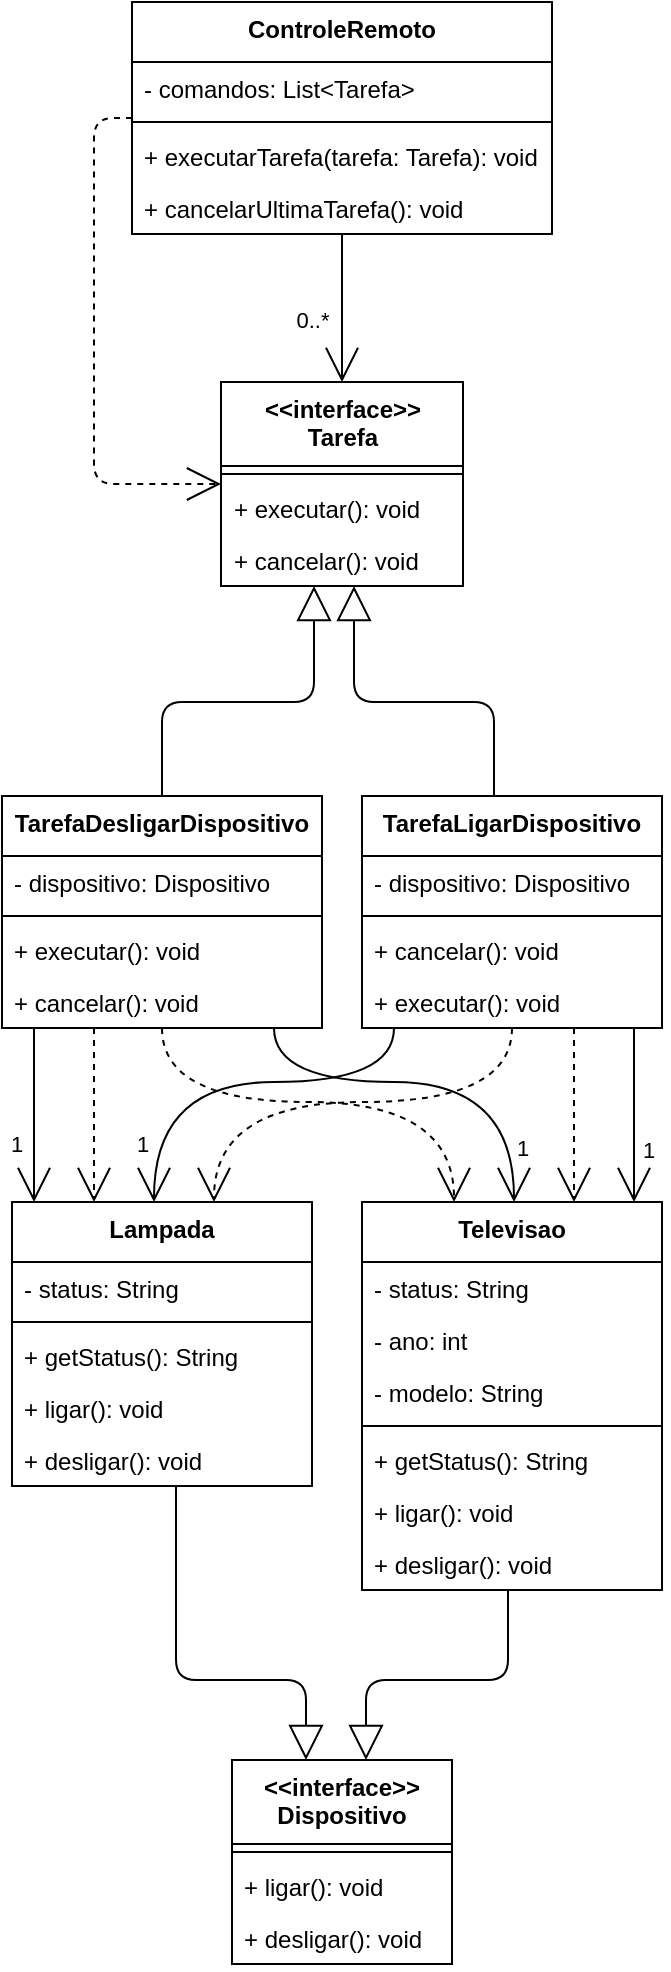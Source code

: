<mxfile>
    <diagram name="Página-1" id="OQPNhpq00jlVtxKzGsJJ">
        <mxGraphModel dx="1332" dy="780" grid="1" gridSize="10" guides="1" tooltips="1" connect="1" arrows="1" fold="1" page="1" pageScale="1" pageWidth="827" pageHeight="1169" math="0" shadow="0">
            <root>
                <mxCell id="0"/>
                <mxCell id="1" parent="0"/>
                <mxCell id="2" value="&amp;lt;&amp;lt;interface&amp;gt;&amp;gt;&lt;br&gt;Tarefa" style="swimlane;fontStyle=1;align=center;verticalAlign=top;childLayout=stackLayout;horizontal=1;startSize=42;horizontalStack=0;resizeParent=1;resizeParentMax=0;resizeLast=0;collapsible=0;marginBottom=0;whiteSpace=wrap;html=1;" parent="1" vertex="1">
                    <mxGeometry x="353.5" y="320" width="121" height="102" as="geometry"/>
                </mxCell>
                <mxCell id="5" value="" style="line;strokeWidth=1;fillColor=none;align=left;verticalAlign=middle;spacingTop=-1;spacingLeft=3;spacingRight=3;rotatable=0;labelPosition=right;points=[];portConstraint=eastwest;strokeColor=inherit;" parent="2" vertex="1">
                    <mxGeometry y="42" width="121" height="8" as="geometry"/>
                </mxCell>
                <mxCell id="113" value="+ executar(): void" style="text;strokeColor=none;fillColor=none;align=left;verticalAlign=top;spacingLeft=4;spacingRight=4;overflow=hidden;rotatable=0;points=[[0,0.5],[1,0.5]];portConstraint=eastwest;whiteSpace=wrap;html=1;" vertex="1" parent="2">
                    <mxGeometry y="50" width="121" height="26" as="geometry"/>
                </mxCell>
                <mxCell id="53" value="+ cancelar(): void" style="text;strokeColor=none;fillColor=none;align=left;verticalAlign=top;spacingLeft=4;spacingRight=4;overflow=hidden;rotatable=0;points=[[0,0.5],[1,0.5]];portConstraint=eastwest;whiteSpace=wrap;html=1;" parent="2" vertex="1">
                    <mxGeometry y="76" width="121" height="26" as="geometry"/>
                </mxCell>
                <mxCell id="146" style="edgeStyle=none;html=1;endSize=15;endArrow=open;endFill=0;" edge="1" parent="1" source="62" target="2">
                    <mxGeometry relative="1" as="geometry"/>
                </mxCell>
                <mxCell id="165" value="0..*" style="edgeLabel;html=1;align=center;verticalAlign=middle;resizable=0;points=[];" vertex="1" connectable="0" parent="146">
                    <mxGeometry x="-0.19" y="1" relative="1" as="geometry">
                        <mxPoint x="-16" y="13" as="offset"/>
                    </mxGeometry>
                </mxCell>
                <mxCell id="147" style="edgeStyle=orthogonalEdgeStyle;html=1;endArrow=open;endFill=0;endSize=15;dashed=1;" edge="1" parent="1" source="62" target="2">
                    <mxGeometry relative="1" as="geometry">
                        <Array as="points">
                            <mxPoint x="290" y="188"/>
                            <mxPoint x="290" y="371"/>
                        </Array>
                    </mxGeometry>
                </mxCell>
                <mxCell id="62" value="ControleRemoto" style="swimlane;fontStyle=1;align=center;verticalAlign=top;childLayout=stackLayout;horizontal=1;startSize=30;horizontalStack=0;resizeParent=1;resizeParentMax=0;resizeLast=0;collapsible=0;marginBottom=0;whiteSpace=wrap;html=1;" parent="1" vertex="1">
                    <mxGeometry x="309" y="130" width="210" height="116" as="geometry"/>
                </mxCell>
                <mxCell id="104" value="- comandos: List&amp;lt;Tarefa&amp;gt;" style="text;strokeColor=none;fillColor=none;align=left;verticalAlign=top;spacingLeft=4;spacingRight=4;overflow=hidden;rotatable=0;points=[[0,0.5],[1,0.5]];portConstraint=eastwest;whiteSpace=wrap;html=1;" parent="62" vertex="1">
                    <mxGeometry y="30" width="210" height="26" as="geometry"/>
                </mxCell>
                <mxCell id="64" value="" style="line;strokeWidth=1;fillColor=none;align=left;verticalAlign=middle;spacingTop=-1;spacingLeft=3;spacingRight=3;rotatable=0;labelPosition=right;points=[];portConstraint=eastwest;strokeColor=inherit;" parent="62" vertex="1">
                    <mxGeometry y="56" width="210" height="8" as="geometry"/>
                </mxCell>
                <mxCell id="65" value="+ executarTarefa(tarefa: Tarefa): void" style="text;strokeColor=none;fillColor=none;align=left;verticalAlign=top;spacingLeft=4;spacingRight=4;overflow=hidden;rotatable=0;points=[[0,0.5],[1,0.5]];portConstraint=eastwest;whiteSpace=wrap;html=1;" parent="62" vertex="1">
                    <mxGeometry y="64" width="210" height="26" as="geometry"/>
                </mxCell>
                <mxCell id="114" value="+ cancelarUltimaTarefa(): void" style="text;strokeColor=none;fillColor=none;align=left;verticalAlign=top;spacingLeft=4;spacingRight=4;overflow=hidden;rotatable=0;points=[[0,0.5],[1,0.5]];portConstraint=eastwest;whiteSpace=wrap;html=1;" vertex="1" parent="62">
                    <mxGeometry y="90" width="210" height="26" as="geometry"/>
                </mxCell>
                <mxCell id="149" style="edgeStyle=orthogonalEdgeStyle;html=1;endArrow=block;endFill=0;endSize=15;" edge="1" parent="1" source="66" target="109">
                    <mxGeometry relative="1" as="geometry">
                        <Array as="points">
                            <mxPoint x="331" y="969"/>
                            <mxPoint x="396" y="969"/>
                        </Array>
                    </mxGeometry>
                </mxCell>
                <mxCell id="66" value="Lampada" style="swimlane;fontStyle=1;align=center;verticalAlign=top;childLayout=stackLayout;horizontal=1;startSize=30;horizontalStack=0;resizeParent=1;resizeParentMax=0;resizeLast=0;collapsible=0;marginBottom=0;whiteSpace=wrap;html=1;" parent="1" vertex="1">
                    <mxGeometry x="249" y="730" width="150" height="142" as="geometry"/>
                </mxCell>
                <mxCell id="115" value="- status: String" style="text;strokeColor=none;fillColor=none;align=left;verticalAlign=top;spacingLeft=4;spacingRight=4;overflow=hidden;rotatable=0;points=[[0,0.5],[1,0.5]];portConstraint=eastwest;whiteSpace=wrap;html=1;" vertex="1" parent="66">
                    <mxGeometry y="30" width="150" height="26" as="geometry"/>
                </mxCell>
                <mxCell id="68" value="" style="line;strokeWidth=1;fillColor=none;align=left;verticalAlign=middle;spacingTop=-1;spacingLeft=3;spacingRight=3;rotatable=0;labelPosition=right;points=[];portConstraint=eastwest;strokeColor=inherit;" parent="66" vertex="1">
                    <mxGeometry y="56" width="150" height="8" as="geometry"/>
                </mxCell>
                <mxCell id="116" value="+ getStatus(): String" style="text;strokeColor=none;fillColor=none;align=left;verticalAlign=top;spacingLeft=4;spacingRight=4;overflow=hidden;rotatable=0;points=[[0,0.5],[1,0.5]];portConstraint=eastwest;whiteSpace=wrap;html=1;" vertex="1" parent="66">
                    <mxGeometry y="64" width="150" height="26" as="geometry"/>
                </mxCell>
                <mxCell id="69" value="+ ligar(): void" style="text;strokeColor=none;fillColor=none;align=left;verticalAlign=top;spacingLeft=4;spacingRight=4;overflow=hidden;rotatable=0;points=[[0,0.5],[1,0.5]];portConstraint=eastwest;whiteSpace=wrap;html=1;" parent="66" vertex="1">
                    <mxGeometry y="90" width="150" height="26" as="geometry"/>
                </mxCell>
                <mxCell id="117" value="+ desligar(): void" style="text;strokeColor=none;fillColor=none;align=left;verticalAlign=top;spacingLeft=4;spacingRight=4;overflow=hidden;rotatable=0;points=[[0,0.5],[1,0.5]];portConstraint=eastwest;whiteSpace=wrap;html=1;" vertex="1" parent="66">
                    <mxGeometry y="116" width="150" height="26" as="geometry"/>
                </mxCell>
                <mxCell id="109" value="&amp;lt;&amp;lt;interface&amp;gt;&amp;gt;&lt;br&gt;Dispositivo" style="swimlane;fontStyle=1;align=center;verticalAlign=top;childLayout=stackLayout;horizontal=1;startSize=42;horizontalStack=0;resizeParent=1;resizeParentMax=0;resizeLast=0;collapsible=0;marginBottom=0;whiteSpace=wrap;html=1;" vertex="1" parent="1">
                    <mxGeometry x="359" y="1009" width="110" height="102" as="geometry"/>
                </mxCell>
                <mxCell id="110" value="" style="line;strokeWidth=1;fillColor=none;align=left;verticalAlign=middle;spacingTop=-1;spacingLeft=3;spacingRight=3;rotatable=0;labelPosition=right;points=[];portConstraint=eastwest;strokeColor=inherit;" vertex="1" parent="109">
                    <mxGeometry y="42" width="110" height="8" as="geometry"/>
                </mxCell>
                <mxCell id="111" value="+ ligar(): void" style="text;strokeColor=none;fillColor=none;align=left;verticalAlign=top;spacingLeft=4;spacingRight=4;overflow=hidden;rotatable=0;points=[[0,0.5],[1,0.5]];portConstraint=eastwest;whiteSpace=wrap;html=1;" vertex="1" parent="109">
                    <mxGeometry y="50" width="110" height="26" as="geometry"/>
                </mxCell>
                <mxCell id="112" value="+ desligar(): void" style="text;strokeColor=none;fillColor=none;align=left;verticalAlign=top;spacingLeft=4;spacingRight=4;overflow=hidden;rotatable=0;points=[[0,0.5],[1,0.5]];portConstraint=eastwest;whiteSpace=wrap;html=1;" vertex="1" parent="109">
                    <mxGeometry y="76" width="110" height="26" as="geometry"/>
                </mxCell>
                <mxCell id="148" style="edgeStyle=orthogonalEdgeStyle;html=1;endArrow=block;endFill=0;endSize=15;" edge="1" parent="1" source="118" target="109">
                    <mxGeometry relative="1" as="geometry">
                        <Array as="points">
                            <mxPoint x="497" y="969"/>
                            <mxPoint x="426" y="969"/>
                        </Array>
                    </mxGeometry>
                </mxCell>
                <mxCell id="118" value="Televisao" style="swimlane;fontStyle=1;align=center;verticalAlign=top;childLayout=stackLayout;horizontal=1;startSize=30;horizontalStack=0;resizeParent=1;resizeParentMax=0;resizeLast=0;collapsible=0;marginBottom=0;whiteSpace=wrap;html=1;" vertex="1" parent="1">
                    <mxGeometry x="424" y="730" width="150" height="194" as="geometry"/>
                </mxCell>
                <mxCell id="119" value="- status: String" style="text;strokeColor=none;fillColor=none;align=left;verticalAlign=top;spacingLeft=4;spacingRight=4;overflow=hidden;rotatable=0;points=[[0,0.5],[1,0.5]];portConstraint=eastwest;whiteSpace=wrap;html=1;" vertex="1" parent="118">
                    <mxGeometry y="30" width="150" height="26" as="geometry"/>
                </mxCell>
                <mxCell id="124" value="- ano: int" style="text;strokeColor=none;fillColor=none;align=left;verticalAlign=top;spacingLeft=4;spacingRight=4;overflow=hidden;rotatable=0;points=[[0,0.5],[1,0.5]];portConstraint=eastwest;whiteSpace=wrap;html=1;" vertex="1" parent="118">
                    <mxGeometry y="56" width="150" height="26" as="geometry"/>
                </mxCell>
                <mxCell id="125" value="- modelo: String" style="text;strokeColor=none;fillColor=none;align=left;verticalAlign=top;spacingLeft=4;spacingRight=4;overflow=hidden;rotatable=0;points=[[0,0.5],[1,0.5]];portConstraint=eastwest;whiteSpace=wrap;html=1;" vertex="1" parent="118">
                    <mxGeometry y="82" width="150" height="26" as="geometry"/>
                </mxCell>
                <mxCell id="120" value="" style="line;strokeWidth=1;fillColor=none;align=left;verticalAlign=middle;spacingTop=-1;spacingLeft=3;spacingRight=3;rotatable=0;labelPosition=right;points=[];portConstraint=eastwest;strokeColor=inherit;" vertex="1" parent="118">
                    <mxGeometry y="108" width="150" height="8" as="geometry"/>
                </mxCell>
                <mxCell id="121" value="+ getStatus(): String" style="text;strokeColor=none;fillColor=none;align=left;verticalAlign=top;spacingLeft=4;spacingRight=4;overflow=hidden;rotatable=0;points=[[0,0.5],[1,0.5]];portConstraint=eastwest;whiteSpace=wrap;html=1;" vertex="1" parent="118">
                    <mxGeometry y="116" width="150" height="26" as="geometry"/>
                </mxCell>
                <mxCell id="122" value="+ ligar(): void" style="text;strokeColor=none;fillColor=none;align=left;verticalAlign=top;spacingLeft=4;spacingRight=4;overflow=hidden;rotatable=0;points=[[0,0.5],[1,0.5]];portConstraint=eastwest;whiteSpace=wrap;html=1;" vertex="1" parent="118">
                    <mxGeometry y="142" width="150" height="26" as="geometry"/>
                </mxCell>
                <mxCell id="123" value="+ desligar(): void" style="text;strokeColor=none;fillColor=none;align=left;verticalAlign=top;spacingLeft=4;spacingRight=4;overflow=hidden;rotatable=0;points=[[0,0.5],[1,0.5]];portConstraint=eastwest;whiteSpace=wrap;html=1;" vertex="1" parent="118">
                    <mxGeometry y="168" width="150" height="26" as="geometry"/>
                </mxCell>
                <mxCell id="150" style="edgeStyle=orthogonalEdgeStyle;html=1;endArrow=block;endFill=0;endSize=15;" edge="1" parent="1" source="126" target="2">
                    <mxGeometry relative="1" as="geometry">
                        <Array as="points">
                            <mxPoint x="324" y="480"/>
                            <mxPoint x="400" y="480"/>
                        </Array>
                    </mxGeometry>
                </mxCell>
                <mxCell id="152" style="edgeStyle=orthogonalEdgeStyle;html=1;endArrow=open;endFill=0;endSize=15;dashed=1;" edge="1" parent="1" source="126" target="66">
                    <mxGeometry relative="1" as="geometry">
                        <Array as="points">
                            <mxPoint x="290" y="690"/>
                            <mxPoint x="290" y="690"/>
                        </Array>
                    </mxGeometry>
                </mxCell>
                <mxCell id="155" style="edgeStyle=orthogonalEdgeStyle;html=1;endArrow=open;endFill=0;endSize=15;" edge="1" parent="1" source="126" target="66">
                    <mxGeometry relative="1" as="geometry">
                        <Array as="points">
                            <mxPoint x="260" y="700"/>
                            <mxPoint x="260" y="700"/>
                        </Array>
                    </mxGeometry>
                </mxCell>
                <mxCell id="161" value="1" style="edgeLabel;html=1;align=center;verticalAlign=middle;resizable=0;points=[];" vertex="1" connectable="0" parent="155">
                    <mxGeometry x="0.197" y="-2" relative="1" as="geometry">
                        <mxPoint x="-7" y="6" as="offset"/>
                    </mxGeometry>
                </mxCell>
                <mxCell id="157" style="edgeStyle=orthogonalEdgeStyle;html=1;endArrow=open;endFill=0;endSize=15;curved=1;" edge="1" parent="1" source="126" target="118">
                    <mxGeometry relative="1" as="geometry">
                        <Array as="points">
                            <mxPoint x="380" y="670"/>
                            <mxPoint x="500" y="670"/>
                        </Array>
                    </mxGeometry>
                </mxCell>
                <mxCell id="163" value="1" style="edgeLabel;html=1;align=center;verticalAlign=middle;resizable=0;points=[];" vertex="1" connectable="0" parent="157">
                    <mxGeometry x="0.839" y="-1" relative="1" as="geometry">
                        <mxPoint x="5" y="-11" as="offset"/>
                    </mxGeometry>
                </mxCell>
                <mxCell id="159" style="edgeStyle=orthogonalEdgeStyle;curved=1;html=1;endArrow=open;endFill=0;endSize=15;dashed=1;" edge="1" parent="1" source="126" target="118">
                    <mxGeometry relative="1" as="geometry">
                        <Array as="points">
                            <mxPoint x="324" y="680"/>
                            <mxPoint x="470" y="680"/>
                        </Array>
                    </mxGeometry>
                </mxCell>
                <mxCell id="126" value="TarefaDesligarDispositivo" style="swimlane;fontStyle=1;align=center;verticalAlign=top;childLayout=stackLayout;horizontal=1;startSize=30;horizontalStack=0;resizeParent=1;resizeParentMax=0;resizeLast=0;collapsible=0;marginBottom=0;whiteSpace=wrap;html=1;" vertex="1" parent="1">
                    <mxGeometry x="244" y="527" width="160" height="116" as="geometry"/>
                </mxCell>
                <mxCell id="127" value="- dispositivo: Dispositivo" style="text;strokeColor=none;fillColor=none;align=left;verticalAlign=top;spacingLeft=4;spacingRight=4;overflow=hidden;rotatable=0;points=[[0,0.5],[1,0.5]];portConstraint=eastwest;whiteSpace=wrap;html=1;" vertex="1" parent="126">
                    <mxGeometry y="30" width="160" height="26" as="geometry"/>
                </mxCell>
                <mxCell id="130" value="" style="line;strokeWidth=1;fillColor=none;align=left;verticalAlign=middle;spacingTop=-1;spacingLeft=3;spacingRight=3;rotatable=0;labelPosition=right;points=[];portConstraint=eastwest;strokeColor=inherit;" vertex="1" parent="126">
                    <mxGeometry y="56" width="160" height="8" as="geometry"/>
                </mxCell>
                <mxCell id="142" value="+ executar(): void" style="text;strokeColor=none;fillColor=none;align=left;verticalAlign=top;spacingLeft=4;spacingRight=4;overflow=hidden;rotatable=0;points=[[0,0.5],[1,0.5]];portConstraint=eastwest;whiteSpace=wrap;html=1;" vertex="1" parent="126">
                    <mxGeometry y="64" width="160" height="26" as="geometry"/>
                </mxCell>
                <mxCell id="143" value="+ cancelar(): void" style="text;strokeColor=none;fillColor=none;align=left;verticalAlign=top;spacingLeft=4;spacingRight=4;overflow=hidden;rotatable=0;points=[[0,0.5],[1,0.5]];portConstraint=eastwest;whiteSpace=wrap;html=1;" vertex="1" parent="126">
                    <mxGeometry y="90" width="160" height="26" as="geometry"/>
                </mxCell>
                <mxCell id="151" style="edgeStyle=orthogonalEdgeStyle;html=1;endArrow=block;endFill=0;endSize=15;" edge="1" parent="1" source="134" target="2">
                    <mxGeometry relative="1" as="geometry">
                        <Array as="points">
                            <mxPoint x="490" y="480"/>
                            <mxPoint x="420" y="480"/>
                        </Array>
                    </mxGeometry>
                </mxCell>
                <mxCell id="153" style="edgeStyle=orthogonalEdgeStyle;html=1;endArrow=open;endFill=0;endSize=15;dashed=1;" edge="1" parent="1" source="134" target="118">
                    <mxGeometry relative="1" as="geometry">
                        <Array as="points">
                            <mxPoint x="530" y="680"/>
                            <mxPoint x="530" y="680"/>
                        </Array>
                    </mxGeometry>
                </mxCell>
                <mxCell id="154" style="edgeStyle=orthogonalEdgeStyle;html=1;endArrow=open;endFill=0;endSize=15;" edge="1" parent="1" source="134" target="118">
                    <mxGeometry relative="1" as="geometry">
                        <Array as="points">
                            <mxPoint x="560" y="700"/>
                            <mxPoint x="560" y="700"/>
                        </Array>
                    </mxGeometry>
                </mxCell>
                <mxCell id="164" value="1" style="edgeLabel;html=1;align=center;verticalAlign=middle;resizable=0;points=[];" vertex="1" connectable="0" parent="154">
                    <mxGeometry x="0.236" y="2" relative="1" as="geometry">
                        <mxPoint x="5" y="7" as="offset"/>
                    </mxGeometry>
                </mxCell>
                <mxCell id="156" style="edgeStyle=orthogonalEdgeStyle;html=1;endArrow=open;endFill=0;endSize=15;curved=1;" edge="1" parent="1" source="134" target="66">
                    <mxGeometry relative="1" as="geometry">
                        <Array as="points">
                            <mxPoint x="440" y="670"/>
                            <mxPoint x="320" y="670"/>
                        </Array>
                    </mxGeometry>
                </mxCell>
                <mxCell id="162" value="1" style="edgeLabel;html=1;align=center;verticalAlign=middle;resizable=0;points=[];" vertex="1" connectable="0" parent="156">
                    <mxGeometry x="0.707" y="5" relative="1" as="geometry">
                        <mxPoint x="-11" y="1" as="offset"/>
                    </mxGeometry>
                </mxCell>
                <mxCell id="158" style="edgeStyle=orthogonalEdgeStyle;curved=1;html=1;endArrow=open;endFill=0;endSize=15;dashed=1;" edge="1" parent="1" source="134" target="66">
                    <mxGeometry relative="1" as="geometry">
                        <Array as="points">
                            <mxPoint x="499" y="680"/>
                            <mxPoint x="350" y="680"/>
                        </Array>
                    </mxGeometry>
                </mxCell>
                <mxCell id="134" value="TarefaLigarDispositivo" style="swimlane;fontStyle=1;align=center;verticalAlign=top;childLayout=stackLayout;horizontal=1;startSize=30;horizontalStack=0;resizeParent=1;resizeParentMax=0;resizeLast=0;collapsible=0;marginBottom=0;whiteSpace=wrap;html=1;" vertex="1" parent="1">
                    <mxGeometry x="424" y="527" width="150" height="116" as="geometry"/>
                </mxCell>
                <mxCell id="135" value="- dispositivo: Dispositivo" style="text;strokeColor=none;fillColor=none;align=left;verticalAlign=top;spacingLeft=4;spacingRight=4;overflow=hidden;rotatable=0;points=[[0,0.5],[1,0.5]];portConstraint=eastwest;whiteSpace=wrap;html=1;" vertex="1" parent="134">
                    <mxGeometry y="30" width="150" height="26" as="geometry"/>
                </mxCell>
                <mxCell id="138" value="" style="line;strokeWidth=1;fillColor=none;align=left;verticalAlign=middle;spacingTop=-1;spacingLeft=3;spacingRight=3;rotatable=0;labelPosition=right;points=[];portConstraint=eastwest;strokeColor=inherit;" vertex="1" parent="134">
                    <mxGeometry y="56" width="150" height="8" as="geometry"/>
                </mxCell>
                <mxCell id="145" value="+ cancelar(): void" style="text;strokeColor=none;fillColor=none;align=left;verticalAlign=top;spacingLeft=4;spacingRight=4;overflow=hidden;rotatable=0;points=[[0,0.5],[1,0.5]];portConstraint=eastwest;whiteSpace=wrap;html=1;" vertex="1" parent="134">
                    <mxGeometry y="64" width="150" height="26" as="geometry"/>
                </mxCell>
                <mxCell id="144" value="+ executar(): void" style="text;strokeColor=none;fillColor=none;align=left;verticalAlign=top;spacingLeft=4;spacingRight=4;overflow=hidden;rotatable=0;points=[[0,0.5],[1,0.5]];portConstraint=eastwest;whiteSpace=wrap;html=1;" vertex="1" parent="134">
                    <mxGeometry y="90" width="150" height="26" as="geometry"/>
                </mxCell>
            </root>
        </mxGraphModel>
    </diagram>
</mxfile>